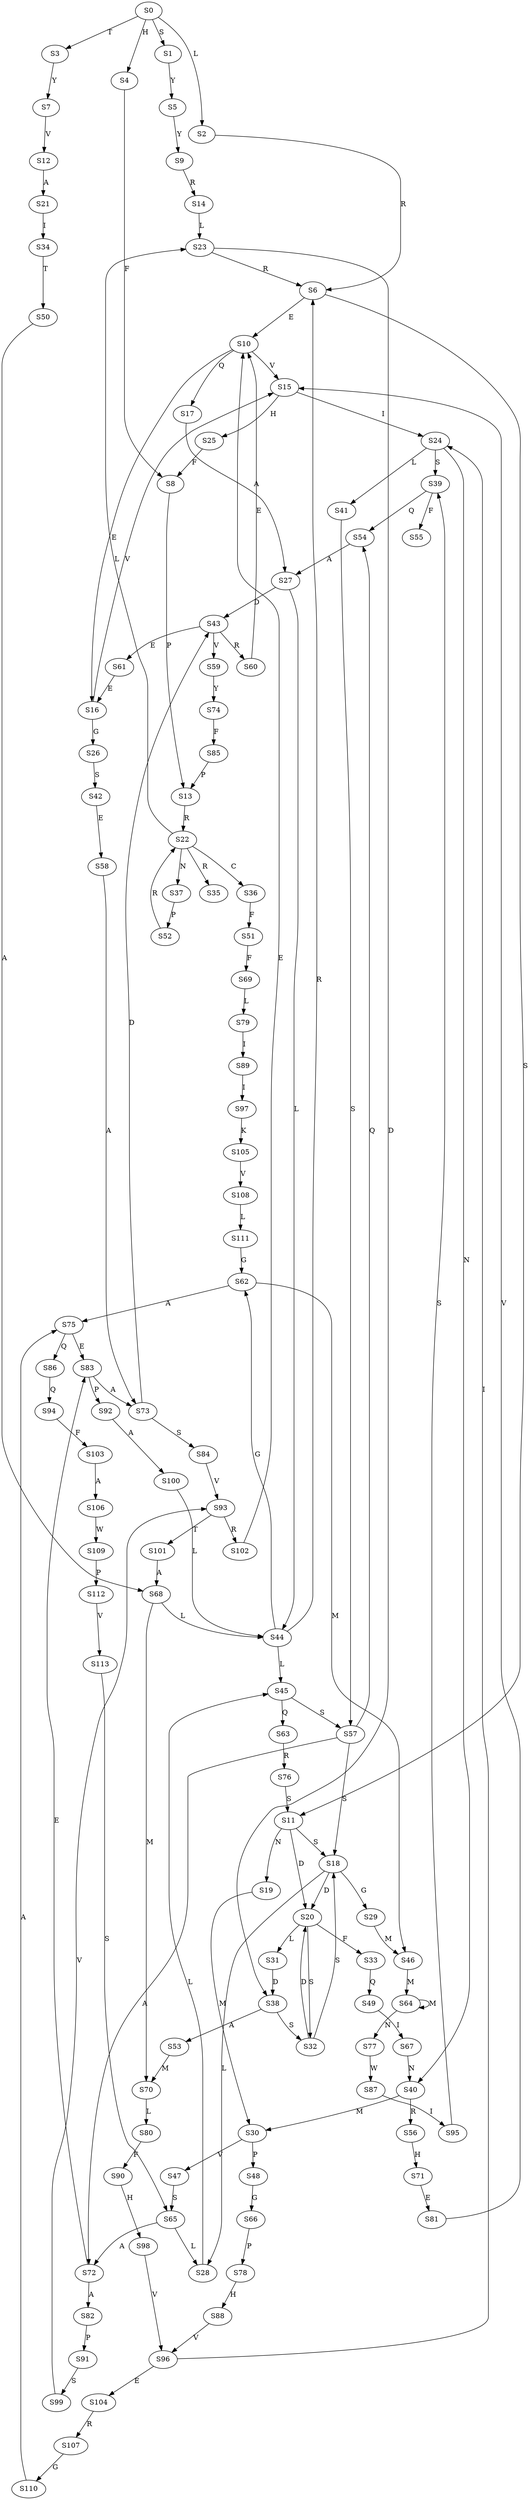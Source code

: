 strict digraph  {
	S0 -> S1 [ label = S ];
	S0 -> S2 [ label = L ];
	S0 -> S3 [ label = T ];
	S0 -> S4 [ label = H ];
	S1 -> S5 [ label = Y ];
	S2 -> S6 [ label = R ];
	S3 -> S7 [ label = Y ];
	S4 -> S8 [ label = F ];
	S5 -> S9 [ label = Y ];
	S6 -> S10 [ label = E ];
	S6 -> S11 [ label = S ];
	S7 -> S12 [ label = V ];
	S8 -> S13 [ label = P ];
	S9 -> S14 [ label = R ];
	S10 -> S15 [ label = V ];
	S10 -> S16 [ label = E ];
	S10 -> S17 [ label = Q ];
	S11 -> S18 [ label = S ];
	S11 -> S19 [ label = N ];
	S11 -> S20 [ label = D ];
	S12 -> S21 [ label = A ];
	S13 -> S22 [ label = R ];
	S14 -> S23 [ label = L ];
	S15 -> S24 [ label = I ];
	S15 -> S25 [ label = H ];
	S16 -> S26 [ label = G ];
	S16 -> S15 [ label = V ];
	S17 -> S27 [ label = A ];
	S18 -> S28 [ label = L ];
	S18 -> S29 [ label = G ];
	S18 -> S20 [ label = D ];
	S19 -> S30 [ label = M ];
	S20 -> S31 [ label = L ];
	S20 -> S32 [ label = S ];
	S20 -> S33 [ label = F ];
	S21 -> S34 [ label = I ];
	S22 -> S35 [ label = R ];
	S22 -> S36 [ label = C ];
	S22 -> S23 [ label = L ];
	S22 -> S37 [ label = N ];
	S23 -> S6 [ label = R ];
	S23 -> S38 [ label = D ];
	S24 -> S39 [ label = S ];
	S24 -> S40 [ label = N ];
	S24 -> S41 [ label = L ];
	S25 -> S8 [ label = F ];
	S26 -> S42 [ label = S ];
	S27 -> S43 [ label = D ];
	S27 -> S44 [ label = L ];
	S28 -> S45 [ label = L ];
	S29 -> S46 [ label = M ];
	S30 -> S47 [ label = V ];
	S30 -> S48 [ label = P ];
	S31 -> S38 [ label = D ];
	S32 -> S20 [ label = D ];
	S32 -> S18 [ label = S ];
	S33 -> S49 [ label = Q ];
	S34 -> S50 [ label = T ];
	S36 -> S51 [ label = F ];
	S37 -> S52 [ label = P ];
	S38 -> S53 [ label = A ];
	S38 -> S32 [ label = S ];
	S39 -> S54 [ label = Q ];
	S39 -> S55 [ label = F ];
	S40 -> S56 [ label = R ];
	S40 -> S30 [ label = M ];
	S41 -> S57 [ label = S ];
	S42 -> S58 [ label = E ];
	S43 -> S59 [ label = V ];
	S43 -> S60 [ label = R ];
	S43 -> S61 [ label = E ];
	S44 -> S6 [ label = R ];
	S44 -> S62 [ label = G ];
	S44 -> S45 [ label = L ];
	S45 -> S57 [ label = S ];
	S45 -> S63 [ label = Q ];
	S46 -> S64 [ label = M ];
	S47 -> S65 [ label = S ];
	S48 -> S66 [ label = G ];
	S49 -> S67 [ label = I ];
	S50 -> S68 [ label = A ];
	S51 -> S69 [ label = F ];
	S52 -> S22 [ label = R ];
	S53 -> S70 [ label = M ];
	S54 -> S27 [ label = A ];
	S56 -> S71 [ label = H ];
	S57 -> S72 [ label = A ];
	S57 -> S18 [ label = S ];
	S57 -> S54 [ label = Q ];
	S58 -> S73 [ label = A ];
	S59 -> S74 [ label = Y ];
	S60 -> S10 [ label = E ];
	S61 -> S16 [ label = E ];
	S62 -> S46 [ label = M ];
	S62 -> S75 [ label = A ];
	S63 -> S76 [ label = R ];
	S64 -> S77 [ label = N ];
	S64 -> S64 [ label = M ];
	S65 -> S72 [ label = A ];
	S65 -> S28 [ label = L ];
	S66 -> S78 [ label = P ];
	S67 -> S40 [ label = N ];
	S68 -> S44 [ label = L ];
	S68 -> S70 [ label = M ];
	S69 -> S79 [ label = L ];
	S70 -> S80 [ label = L ];
	S71 -> S81 [ label = E ];
	S72 -> S82 [ label = A ];
	S72 -> S83 [ label = E ];
	S73 -> S43 [ label = D ];
	S73 -> S84 [ label = S ];
	S74 -> S85 [ label = F ];
	S75 -> S86 [ label = Q ];
	S75 -> S83 [ label = E ];
	S76 -> S11 [ label = S ];
	S77 -> S87 [ label = W ];
	S78 -> S88 [ label = H ];
	S79 -> S89 [ label = I ];
	S80 -> S90 [ label = F ];
	S81 -> S15 [ label = V ];
	S82 -> S91 [ label = P ];
	S83 -> S73 [ label = A ];
	S83 -> S92 [ label = P ];
	S84 -> S93 [ label = V ];
	S85 -> S13 [ label = P ];
	S86 -> S94 [ label = Q ];
	S87 -> S95 [ label = I ];
	S88 -> S96 [ label = V ];
	S89 -> S97 [ label = I ];
	S90 -> S98 [ label = H ];
	S91 -> S99 [ label = S ];
	S92 -> S100 [ label = A ];
	S93 -> S101 [ label = T ];
	S93 -> S102 [ label = R ];
	S94 -> S103 [ label = F ];
	S95 -> S39 [ label = S ];
	S96 -> S24 [ label = I ];
	S96 -> S104 [ label = E ];
	S97 -> S105 [ label = K ];
	S98 -> S96 [ label = V ];
	S99 -> S93 [ label = V ];
	S100 -> S44 [ label = L ];
	S101 -> S68 [ label = A ];
	S102 -> S10 [ label = E ];
	S103 -> S106 [ label = A ];
	S104 -> S107 [ label = R ];
	S105 -> S108 [ label = V ];
	S106 -> S109 [ label = W ];
	S107 -> S110 [ label = G ];
	S108 -> S111 [ label = L ];
	S109 -> S112 [ label = P ];
	S110 -> S75 [ label = A ];
	S111 -> S62 [ label = G ];
	S112 -> S113 [ label = V ];
	S113 -> S65 [ label = S ];
}
